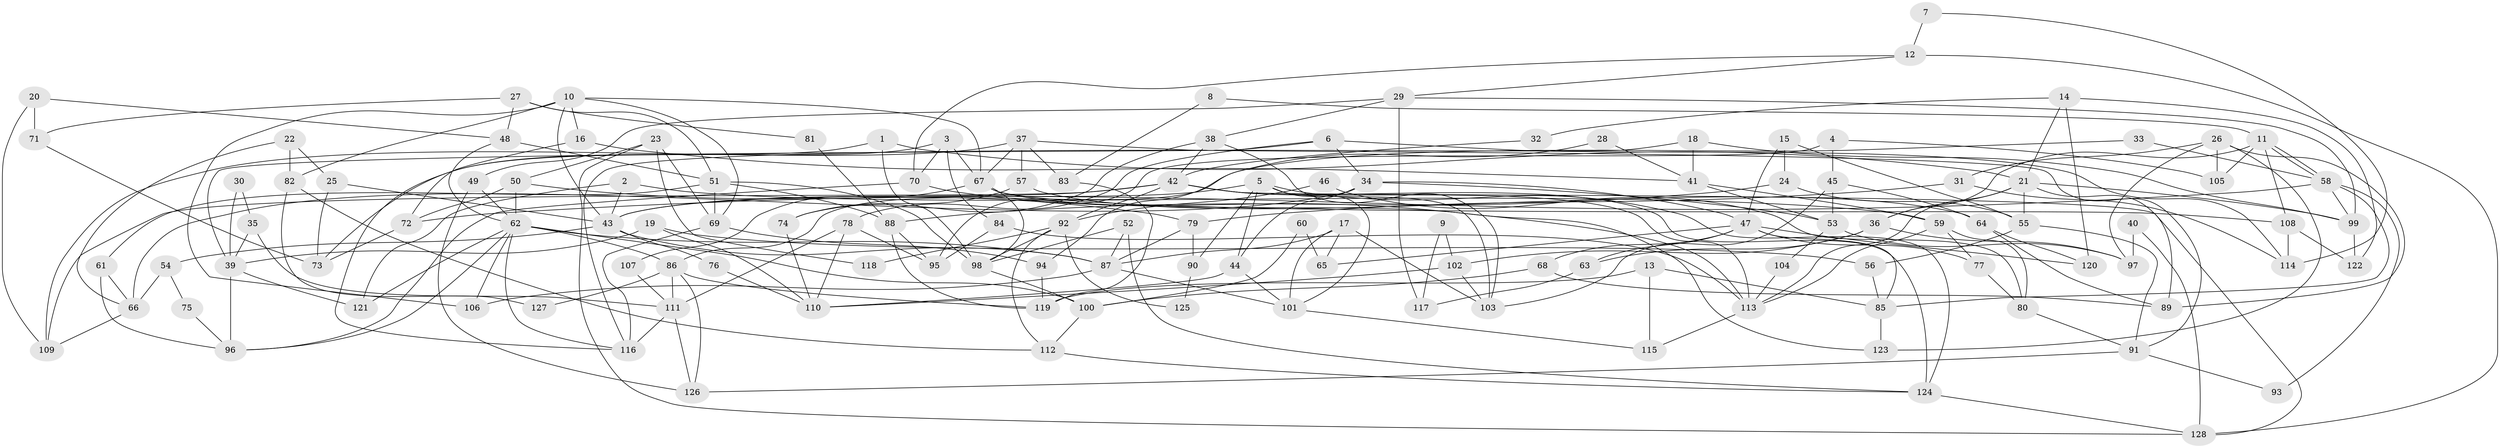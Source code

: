 // coarse degree distribution, {7: 0.022222222222222223, 3: 0.26666666666666666, 4: 0.18888888888888888, 6: 0.06666666666666667, 14: 0.011111111111111112, 2: 0.13333333333333333, 5: 0.16666666666666666, 9: 0.05555555555555555, 8: 0.05555555555555555, 10: 0.022222222222222223, 12: 0.011111111111111112}
// Generated by graph-tools (version 1.1) at 2025/50/03/04/25 22:50:47]
// undirected, 128 vertices, 256 edges
graph export_dot {
  node [color=gray90,style=filled];
  1;
  2;
  3;
  4;
  5;
  6;
  7;
  8;
  9;
  10;
  11;
  12;
  13;
  14;
  15;
  16;
  17;
  18;
  19;
  20;
  21;
  22;
  23;
  24;
  25;
  26;
  27;
  28;
  29;
  30;
  31;
  32;
  33;
  34;
  35;
  36;
  37;
  38;
  39;
  40;
  41;
  42;
  43;
  44;
  45;
  46;
  47;
  48;
  49;
  50;
  51;
  52;
  53;
  54;
  55;
  56;
  57;
  58;
  59;
  60;
  61;
  62;
  63;
  64;
  65;
  66;
  67;
  68;
  69;
  70;
  71;
  72;
  73;
  74;
  75;
  76;
  77;
  78;
  79;
  80;
  81;
  82;
  83;
  84;
  85;
  86;
  87;
  88;
  89;
  90;
  91;
  92;
  93;
  94;
  95;
  96;
  97;
  98;
  99;
  100;
  101;
  102;
  103;
  104;
  105;
  106;
  107;
  108;
  109;
  110;
  111;
  112;
  113;
  114;
  115;
  116;
  117;
  118;
  119;
  120;
  121;
  122;
  123;
  124;
  125;
  126;
  127;
  128;
  1 -- 116;
  1 -- 21;
  1 -- 98;
  2 -- 59;
  2 -- 43;
  2 -- 121;
  3 -- 73;
  3 -- 84;
  3 -- 67;
  3 -- 70;
  4 -- 95;
  4 -- 45;
  4 -- 105;
  5 -- 43;
  5 -- 44;
  5 -- 90;
  5 -- 101;
  5 -- 103;
  5 -- 124;
  6 -- 78;
  6 -- 39;
  6 -- 34;
  6 -- 114;
  7 -- 12;
  7 -- 114;
  8 -- 11;
  8 -- 83;
  9 -- 102;
  9 -- 117;
  10 -- 106;
  10 -- 67;
  10 -- 16;
  10 -- 43;
  10 -- 69;
  10 -- 82;
  11 -- 58;
  11 -- 58;
  11 -- 108;
  11 -- 36;
  11 -- 105;
  12 -- 70;
  12 -- 29;
  12 -- 128;
  13 -- 115;
  13 -- 85;
  13 -- 119;
  14 -- 122;
  14 -- 21;
  14 -- 32;
  14 -- 120;
  15 -- 55;
  15 -- 47;
  15 -- 24;
  16 -- 41;
  16 -- 72;
  17 -- 103;
  17 -- 87;
  17 -- 65;
  17 -- 101;
  18 -- 116;
  18 -- 41;
  18 -- 99;
  19 -- 56;
  19 -- 110;
  19 -- 39;
  20 -- 48;
  20 -- 109;
  20 -- 71;
  21 -- 113;
  21 -- 99;
  21 -- 36;
  21 -- 55;
  21 -- 89;
  22 -- 25;
  22 -- 82;
  22 -- 66;
  23 -- 69;
  23 -- 128;
  23 -- 50;
  23 -- 118;
  24 -- 88;
  24 -- 55;
  25 -- 73;
  25 -- 43;
  26 -- 89;
  26 -- 105;
  26 -- 31;
  26 -- 97;
  26 -- 123;
  27 -- 48;
  27 -- 51;
  27 -- 71;
  27 -- 81;
  28 -- 94;
  28 -- 41;
  29 -- 38;
  29 -- 99;
  29 -- 49;
  29 -- 117;
  30 -- 35;
  30 -- 39;
  31 -- 79;
  31 -- 114;
  32 -- 42;
  33 -- 58;
  33 -- 86;
  34 -- 47;
  34 -- 44;
  34 -- 53;
  34 -- 66;
  35 -- 111;
  35 -- 39;
  36 -- 63;
  36 -- 97;
  36 -- 102;
  37 -- 109;
  37 -- 91;
  37 -- 57;
  37 -- 67;
  37 -- 83;
  38 -- 74;
  38 -- 42;
  38 -- 103;
  39 -- 121;
  39 -- 96;
  40 -- 128;
  40 -- 97;
  41 -- 59;
  41 -- 53;
  42 -- 124;
  42 -- 43;
  42 -- 92;
  42 -- 109;
  42 -- 113;
  42 -- 128;
  43 -- 87;
  43 -- 54;
  43 -- 76;
  44 -- 101;
  44 -- 110;
  45 -- 103;
  45 -- 53;
  45 -- 64;
  46 -- 80;
  46 -- 92;
  47 -- 120;
  47 -- 85;
  47 -- 63;
  47 -- 65;
  47 -- 68;
  47 -- 77;
  48 -- 51;
  48 -- 62;
  49 -- 62;
  49 -- 126;
  50 -- 62;
  50 -- 72;
  50 -- 79;
  51 -- 61;
  51 -- 98;
  51 -- 69;
  51 -- 88;
  52 -- 124;
  52 -- 98;
  52 -- 87;
  53 -- 97;
  53 -- 104;
  54 -- 66;
  54 -- 75;
  55 -- 56;
  55 -- 91;
  56 -- 85;
  57 -- 64;
  57 -- 74;
  58 -- 72;
  58 -- 85;
  58 -- 93;
  58 -- 99;
  59 -- 80;
  59 -- 113;
  59 -- 77;
  60 -- 100;
  60 -- 65;
  61 -- 66;
  61 -- 96;
  62 -- 87;
  62 -- 100;
  62 -- 86;
  62 -- 96;
  62 -- 106;
  62 -- 116;
  62 -- 121;
  63 -- 117;
  64 -- 89;
  64 -- 120;
  66 -- 109;
  67 -- 98;
  67 -- 107;
  67 -- 108;
  67 -- 123;
  68 -- 100;
  68 -- 89;
  69 -- 94;
  69 -- 116;
  70 -- 96;
  70 -- 113;
  71 -- 73;
  72 -- 73;
  74 -- 110;
  75 -- 96;
  76 -- 110;
  77 -- 80;
  78 -- 111;
  78 -- 110;
  78 -- 95;
  79 -- 87;
  79 -- 90;
  80 -- 91;
  81 -- 88;
  82 -- 112;
  82 -- 127;
  83 -- 119;
  84 -- 95;
  84 -- 113;
  85 -- 123;
  86 -- 126;
  86 -- 111;
  86 -- 119;
  86 -- 127;
  87 -- 101;
  87 -- 106;
  88 -- 119;
  88 -- 95;
  90 -- 125;
  91 -- 126;
  91 -- 93;
  92 -- 98;
  92 -- 112;
  92 -- 118;
  92 -- 125;
  94 -- 119;
  98 -- 100;
  99 -- 122;
  100 -- 112;
  101 -- 115;
  102 -- 103;
  102 -- 110;
  104 -- 113;
  107 -- 111;
  108 -- 114;
  108 -- 122;
  111 -- 116;
  111 -- 126;
  112 -- 124;
  113 -- 115;
  124 -- 128;
}
